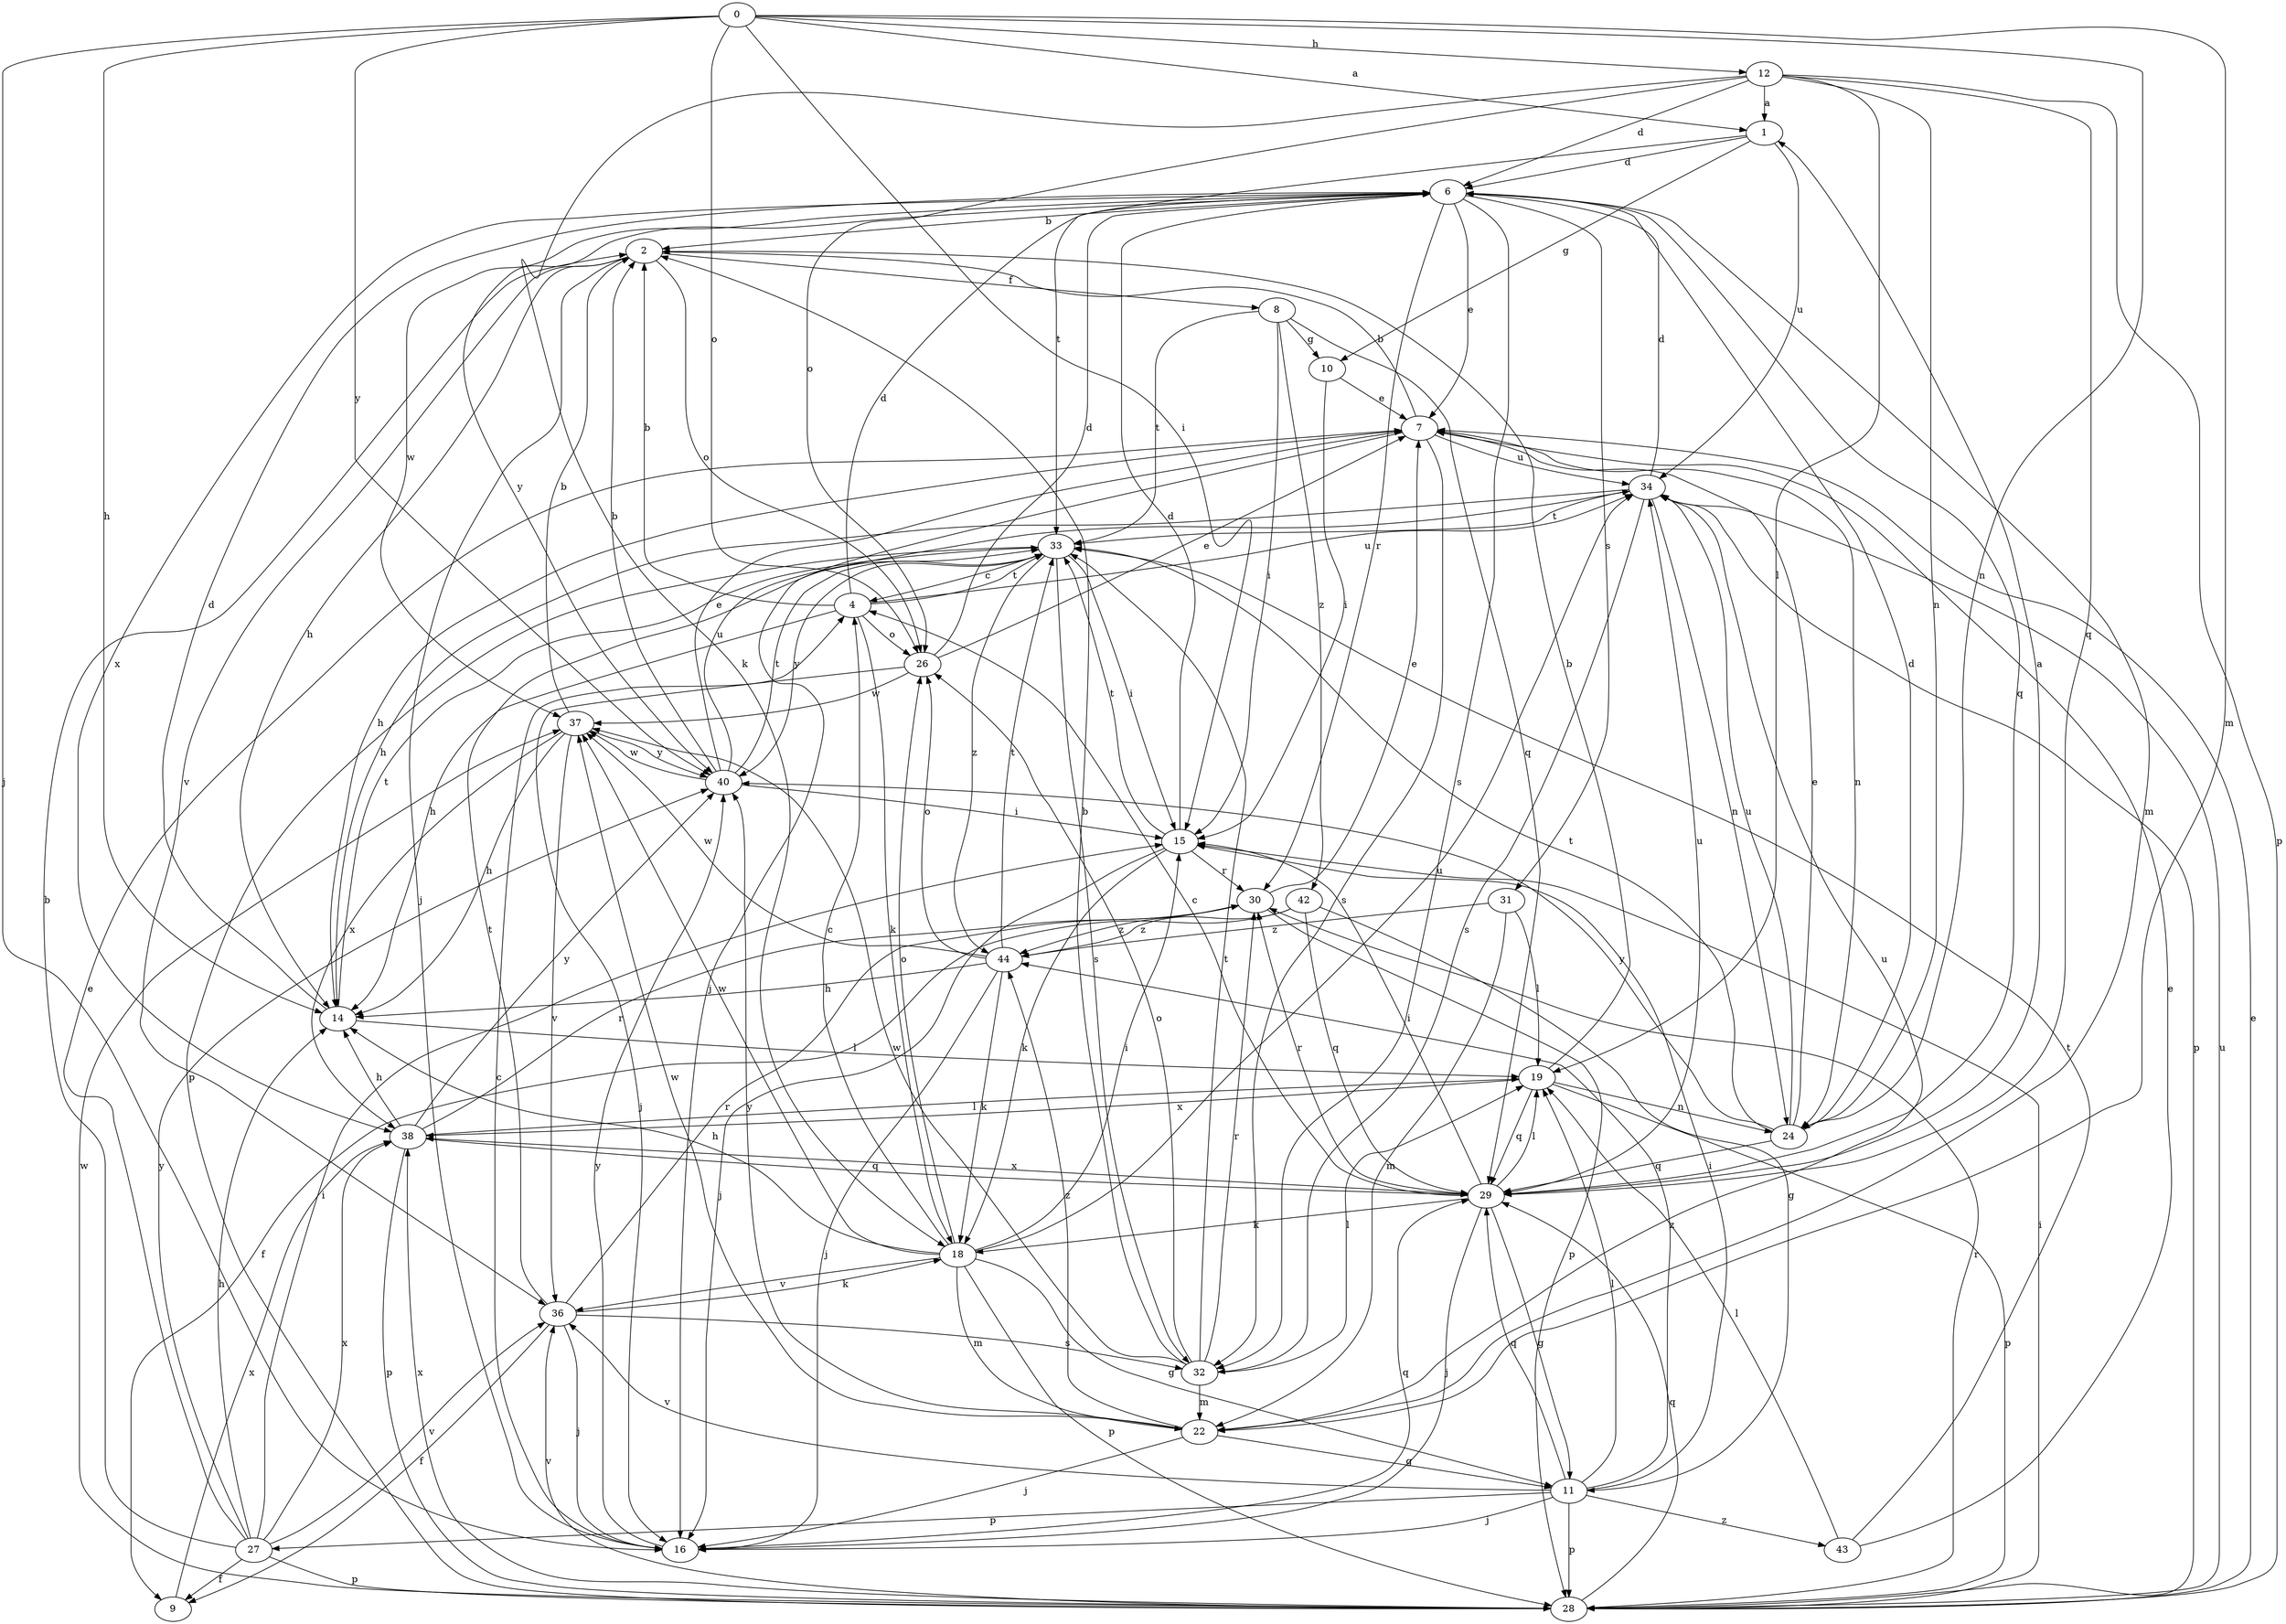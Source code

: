 strict digraph  {
0;
1;
2;
4;
6;
7;
8;
9;
10;
11;
12;
14;
15;
16;
18;
19;
22;
24;
26;
27;
28;
29;
30;
31;
32;
33;
34;
36;
37;
38;
40;
42;
43;
44;
0 -> 1  [label=a];
0 -> 12  [label=h];
0 -> 14  [label=h];
0 -> 15  [label=i];
0 -> 16  [label=j];
0 -> 22  [label=m];
0 -> 24  [label=n];
0 -> 26  [label=o];
0 -> 40  [label=y];
1 -> 6  [label=d];
1 -> 10  [label=g];
1 -> 33  [label=t];
1 -> 34  [label=u];
2 -> 8  [label=f];
2 -> 14  [label=h];
2 -> 16  [label=j];
2 -> 26  [label=o];
2 -> 36  [label=v];
4 -> 2  [label=b];
4 -> 6  [label=d];
4 -> 14  [label=h];
4 -> 18  [label=k];
4 -> 26  [label=o];
4 -> 33  [label=t];
4 -> 34  [label=u];
6 -> 2  [label=b];
6 -> 7  [label=e];
6 -> 22  [label=m];
6 -> 29  [label=q];
6 -> 30  [label=r];
6 -> 31  [label=s];
6 -> 32  [label=s];
6 -> 37  [label=w];
6 -> 38  [label=x];
6 -> 40  [label=y];
7 -> 2  [label=b];
7 -> 14  [label=h];
7 -> 16  [label=j];
7 -> 24  [label=n];
7 -> 32  [label=s];
7 -> 34  [label=u];
8 -> 10  [label=g];
8 -> 15  [label=i];
8 -> 29  [label=q];
8 -> 33  [label=t];
8 -> 42  [label=z];
9 -> 38  [label=x];
10 -> 7  [label=e];
10 -> 15  [label=i];
11 -> 15  [label=i];
11 -> 16  [label=j];
11 -> 19  [label=l];
11 -> 27  [label=p];
11 -> 28  [label=p];
11 -> 29  [label=q];
11 -> 36  [label=v];
11 -> 43  [label=z];
11 -> 44  [label=z];
12 -> 1  [label=a];
12 -> 6  [label=d];
12 -> 18  [label=k];
12 -> 19  [label=l];
12 -> 24  [label=n];
12 -> 26  [label=o];
12 -> 28  [label=p];
12 -> 29  [label=q];
14 -> 6  [label=d];
14 -> 19  [label=l];
14 -> 33  [label=t];
15 -> 6  [label=d];
15 -> 16  [label=j];
15 -> 18  [label=k];
15 -> 30  [label=r];
15 -> 33  [label=t];
16 -> 4  [label=c];
16 -> 29  [label=q];
16 -> 40  [label=y];
18 -> 4  [label=c];
18 -> 11  [label=g];
18 -> 14  [label=h];
18 -> 15  [label=i];
18 -> 22  [label=m];
18 -> 26  [label=o];
18 -> 28  [label=p];
18 -> 34  [label=u];
18 -> 36  [label=v];
18 -> 37  [label=w];
19 -> 2  [label=b];
19 -> 24  [label=n];
19 -> 28  [label=p];
19 -> 29  [label=q];
19 -> 38  [label=x];
22 -> 11  [label=g];
22 -> 16  [label=j];
22 -> 34  [label=u];
22 -> 37  [label=w];
22 -> 40  [label=y];
22 -> 44  [label=z];
24 -> 6  [label=d];
24 -> 7  [label=e];
24 -> 29  [label=q];
24 -> 33  [label=t];
24 -> 34  [label=u];
24 -> 40  [label=y];
26 -> 6  [label=d];
26 -> 7  [label=e];
26 -> 16  [label=j];
26 -> 37  [label=w];
27 -> 2  [label=b];
27 -> 7  [label=e];
27 -> 9  [label=f];
27 -> 14  [label=h];
27 -> 15  [label=i];
27 -> 28  [label=p];
27 -> 36  [label=v];
27 -> 38  [label=x];
27 -> 40  [label=y];
28 -> 7  [label=e];
28 -> 15  [label=i];
28 -> 29  [label=q];
28 -> 30  [label=r];
28 -> 34  [label=u];
28 -> 36  [label=v];
28 -> 37  [label=w];
28 -> 38  [label=x];
29 -> 1  [label=a];
29 -> 4  [label=c];
29 -> 11  [label=g];
29 -> 15  [label=i];
29 -> 16  [label=j];
29 -> 18  [label=k];
29 -> 19  [label=l];
29 -> 30  [label=r];
29 -> 34  [label=u];
29 -> 38  [label=x];
30 -> 7  [label=e];
30 -> 28  [label=p];
30 -> 44  [label=z];
31 -> 19  [label=l];
31 -> 22  [label=m];
31 -> 44  [label=z];
32 -> 2  [label=b];
32 -> 19  [label=l];
32 -> 22  [label=m];
32 -> 26  [label=o];
32 -> 30  [label=r];
32 -> 33  [label=t];
32 -> 37  [label=w];
33 -> 4  [label=c];
33 -> 15  [label=i];
33 -> 28  [label=p];
33 -> 32  [label=s];
33 -> 40  [label=y];
33 -> 44  [label=z];
34 -> 6  [label=d];
34 -> 14  [label=h];
34 -> 24  [label=n];
34 -> 28  [label=p];
34 -> 32  [label=s];
34 -> 33  [label=t];
36 -> 9  [label=f];
36 -> 16  [label=j];
36 -> 18  [label=k];
36 -> 30  [label=r];
36 -> 32  [label=s];
36 -> 33  [label=t];
37 -> 2  [label=b];
37 -> 14  [label=h];
37 -> 36  [label=v];
37 -> 38  [label=x];
37 -> 40  [label=y];
38 -> 14  [label=h];
38 -> 19  [label=l];
38 -> 28  [label=p];
38 -> 29  [label=q];
38 -> 30  [label=r];
38 -> 40  [label=y];
40 -> 2  [label=b];
40 -> 7  [label=e];
40 -> 15  [label=i];
40 -> 33  [label=t];
40 -> 34  [label=u];
40 -> 37  [label=w];
42 -> 9  [label=f];
42 -> 11  [label=g];
42 -> 29  [label=q];
42 -> 44  [label=z];
43 -> 7  [label=e];
43 -> 19  [label=l];
43 -> 33  [label=t];
44 -> 14  [label=h];
44 -> 16  [label=j];
44 -> 18  [label=k];
44 -> 26  [label=o];
44 -> 33  [label=t];
44 -> 37  [label=w];
}
